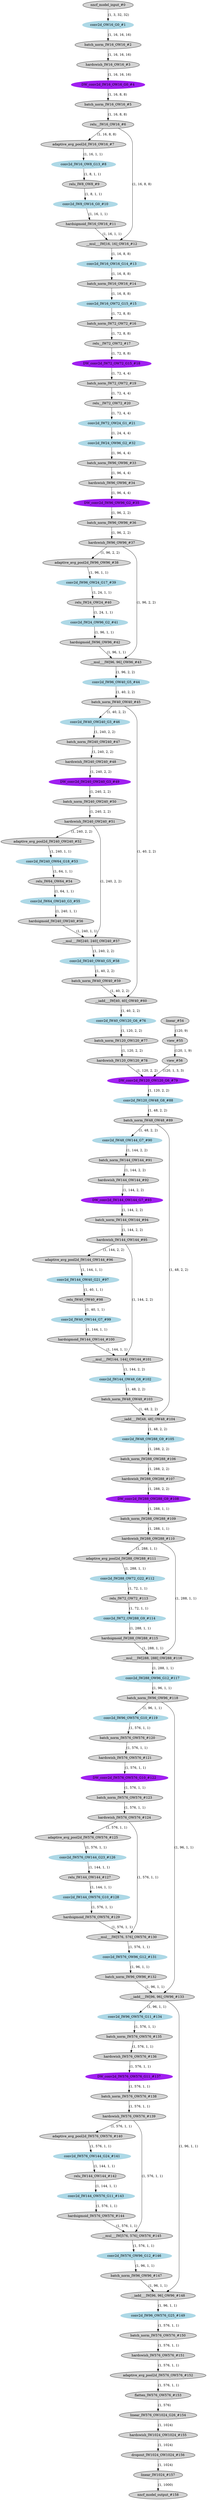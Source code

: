 strict digraph  {
"0 /nncf_model_input_0" [id=0, label="nncf_model_input_#0", style=filled, type=nncf_model_input];
"1 MobileNetV3/Sequential[features]/Conv2dNormActivation[0]/NNCFConv2d[0]/conv2d_0" [color=lightblue, id=1, label="conv2d_OW16_G0_#1", style=filled, type=conv2d];
"2 MobileNetV3/Sequential[features]/Conv2dNormActivation[0]/NNCFBatchNorm2d[1]/batch_norm_0" [id=2, label="batch_norm_IW16_OW16_#2", style=filled, type=batch_norm];
"3 MobileNetV3/Sequential[features]/Conv2dNormActivation[0]/Hardswish[2]/hardswish_0" [id=3, label="hardswish_IW16_OW16_#3", style=filled, type=hardswish];
"4 MobileNetV3/Sequential[features]/InvertedResidual[1]/Sequential[block]/Conv2dNormActivation[0]/NNCFConv2d[0]/conv2d_0" [color=purple, id=4, label="DW_conv2d_IW16_OW16_G0_#4", style=filled, type=conv2d];
"5 MobileNetV3/Sequential[features]/InvertedResidual[1]/Sequential[block]/Conv2dNormActivation[0]/NNCFBatchNorm2d[1]/batch_norm_0" [id=5, label="batch_norm_IW16_OW16_#5", style=filled, type=batch_norm];
"6 MobileNetV3/Sequential[features]/InvertedResidual[1]/Sequential[block]/Conv2dNormActivation[0]/ReLU[2]/relu__0" [id=6, label="relu__IW16_OW16_#6", style=filled, type=relu_];
"7 MobileNetV3/Sequential[features]/InvertedResidual[1]/Sequential[block]/SqueezeExcitation[1]/AdaptiveAvgPool2d[avgpool]/adaptive_avg_pool2d_0" [id=7, label="adaptive_avg_pool2d_IW16_OW16_#7", style=filled, type=adaptive_avg_pool2d];
"8 MobileNetV3/Sequential[features]/InvertedResidual[1]/Sequential[block]/SqueezeExcitation[1]/NNCFConv2d[fc1]/conv2d_0" [color=lightblue, id=8, label="conv2d_IW16_OW8_G13_#8", style=filled, type=conv2d];
"9 MobileNetV3/Sequential[features]/InvertedResidual[1]/Sequential[block]/SqueezeExcitation[1]/ReLU[activation]/relu_0" [id=9, label="relu_IW8_OW8_#9", style=filled, type=relu];
"10 MobileNetV3/Sequential[features]/InvertedResidual[1]/Sequential[block]/SqueezeExcitation[1]/NNCFConv2d[fc2]/conv2d_0" [color=lightblue, id=10, label="conv2d_IW8_OW16_G0_#10", style=filled, type=conv2d];
"11 MobileNetV3/Sequential[features]/InvertedResidual[1]/Sequential[block]/SqueezeExcitation[1]/Hardsigmoid[scale_activation]/hardsigmoid_0" [id=11, label="hardsigmoid_IW16_OW16_#11", style=filled, type=hardsigmoid];
"12 MobileNetV3/Sequential[features]/InvertedResidual[1]/Sequential[block]/SqueezeExcitation[1]/__mul___0" [id=12, label="__mul___IW[16, 16]_OW16_#12", style=filled, type=__mul__];
"13 MobileNetV3/Sequential[features]/InvertedResidual[1]/Sequential[block]/Conv2dNormActivation[2]/NNCFConv2d[0]/conv2d_0" [color=lightblue, id=13, label="conv2d_IW16_OW16_G14_#13", style=filled, type=conv2d];
"14 MobileNetV3/Sequential[features]/InvertedResidual[1]/Sequential[block]/Conv2dNormActivation[2]/NNCFBatchNorm2d[1]/batch_norm_0" [id=14, label="batch_norm_IW16_OW16_#14", style=filled, type=batch_norm];
"15 MobileNetV3/Sequential[features]/InvertedResidual[2]/Sequential[block]/Conv2dNormActivation[0]/NNCFConv2d[0]/conv2d_0" [color=lightblue, id=15, label="conv2d_IW16_OW72_G15_#15", style=filled, type=conv2d];
"16 MobileNetV3/Sequential[features]/InvertedResidual[2]/Sequential[block]/Conv2dNormActivation[0]/NNCFBatchNorm2d[1]/batch_norm_0" [id=16, label="batch_norm_IW72_OW72_#16", style=filled, type=batch_norm];
"17 MobileNetV3/Sequential[features]/InvertedResidual[2]/Sequential[block]/Conv2dNormActivation[0]/ReLU[2]/relu__0" [id=17, label="relu__IW72_OW72_#17", style=filled, type=relu_];
"18 MobileNetV3/Sequential[features]/InvertedResidual[2]/Sequential[block]/Conv2dNormActivation[1]/NNCFConv2d[0]/conv2d_0" [color=purple, id=18, label="DW_conv2d_IW72_OW72_G15_#18", style=filled, type=conv2d];
"19 MobileNetV3/Sequential[features]/InvertedResidual[2]/Sequential[block]/Conv2dNormActivation[1]/NNCFBatchNorm2d[1]/batch_norm_0" [id=19, label="batch_norm_IW72_OW72_#19", style=filled, type=batch_norm];
"20 MobileNetV3/Sequential[features]/InvertedResidual[2]/Sequential[block]/Conv2dNormActivation[1]/ReLU[2]/relu__0" [id=20, label="relu__IW72_OW72_#20", style=filled, type=relu_];
"21 MobileNetV3/Sequential[features]/InvertedResidual[2]/Sequential[block]/Conv2dNormActivation[2]/NNCFConv2d[0]/conv2d_0" [color=lightblue, id=21, label="conv2d_IW72_OW24_G1_#21", style=filled, type=conv2d];
"22 MobileNetV3/Sequential[features]/InvertedResidual[4]/Sequential[block]/Conv2dNormActivation[0]/NNCFConv2d[0]/conv2d_0" [color=lightblue, id=22, label="conv2d_IW24_OW96_G2_#32", style=filled, type=conv2d];
"23 MobileNetV3/Sequential[features]/InvertedResidual[4]/Sequential[block]/Conv2dNormActivation[0]/NNCFBatchNorm2d[1]/batch_norm_0" [id=23, label="batch_norm_IW96_OW96_#33", style=filled, type=batch_norm];
"24 MobileNetV3/Sequential[features]/InvertedResidual[4]/Sequential[block]/Conv2dNormActivation[0]/Hardswish[2]/hardswish_0" [id=24, label="hardswish_IW96_OW96_#34", style=filled, type=hardswish];
"25 MobileNetV3/Sequential[features]/InvertedResidual[4]/Sequential[block]/Conv2dNormActivation[1]/NNCFConv2d[0]/conv2d_0" [color=purple, id=25, label="DW_conv2d_IW96_OW96_G2_#35", style=filled, type=conv2d];
"26 MobileNetV3/Sequential[features]/InvertedResidual[4]/Sequential[block]/Conv2dNormActivation[1]/NNCFBatchNorm2d[1]/batch_norm_0" [id=26, label="batch_norm_IW96_OW96_#36", style=filled, type=batch_norm];
"27 MobileNetV3/Sequential[features]/InvertedResidual[4]/Sequential[block]/Conv2dNormActivation[1]/Hardswish[2]/hardswish_0" [id=27, label="hardswish_IW96_OW96_#37", style=filled, type=hardswish];
"28 MobileNetV3/Sequential[features]/InvertedResidual[4]/Sequential[block]/SqueezeExcitation[2]/AdaptiveAvgPool2d[avgpool]/adaptive_avg_pool2d_0" [id=28, label="adaptive_avg_pool2d_IW96_OW96_#38", style=filled, type=adaptive_avg_pool2d];
"29 MobileNetV3/Sequential[features]/InvertedResidual[4]/Sequential[block]/SqueezeExcitation[2]/NNCFConv2d[fc1]/conv2d_0" [color=lightblue, id=29, label="conv2d_IW96_OW24_G17_#39", style=filled, type=conv2d];
"30 MobileNetV3/Sequential[features]/InvertedResidual[4]/Sequential[block]/SqueezeExcitation[2]/ReLU[activation]/relu_0" [id=30, label="relu_IW24_OW24_#40", style=filled, type=relu];
"31 MobileNetV3/Sequential[features]/InvertedResidual[4]/Sequential[block]/SqueezeExcitation[2]/NNCFConv2d[fc2]/conv2d_0" [color=lightblue, id=31, label="conv2d_IW24_OW96_G2_#41", style=filled, type=conv2d];
"32 MobileNetV3/Sequential[features]/InvertedResidual[4]/Sequential[block]/SqueezeExcitation[2]/Hardsigmoid[scale_activation]/hardsigmoid_0" [id=32, label="hardsigmoid_IW96_OW96_#42", style=filled, type=hardsigmoid];
"33 MobileNetV3/Sequential[features]/InvertedResidual[4]/Sequential[block]/SqueezeExcitation[2]/__mul___0" [id=33, label="__mul___IW[96, 96]_OW96_#43", style=filled, type=__mul__];
"34 MobileNetV3/Sequential[features]/InvertedResidual[4]/Sequential[block]/Conv2dNormActivation[3]/NNCFConv2d[0]/conv2d_0" [color=lightblue, id=34, label="conv2d_IW96_OW40_G5_#44", style=filled, type=conv2d];
"35 MobileNetV3/Sequential[features]/InvertedResidual[4]/Sequential[block]/Conv2dNormActivation[3]/NNCFBatchNorm2d[1]/batch_norm_0" [id=35, label="batch_norm_IW40_OW40_#45", style=filled, type=batch_norm];
"36 MobileNetV3/Sequential[features]/InvertedResidual[5]/Sequential[block]/Conv2dNormActivation[0]/NNCFConv2d[0]/conv2d_0" [color=lightblue, id=36, label="conv2d_IW40_OW240_G3_#46", style=filled, type=conv2d];
"37 MobileNetV3/Sequential[features]/InvertedResidual[5]/Sequential[block]/Conv2dNormActivation[0]/NNCFBatchNorm2d[1]/batch_norm_0" [id=37, label="batch_norm_IW240_OW240_#47", style=filled, type=batch_norm];
"38 MobileNetV3/Sequential[features]/InvertedResidual[5]/Sequential[block]/Conv2dNormActivation[0]/Hardswish[2]/hardswish_0" [id=38, label="hardswish_IW240_OW240_#48", style=filled, type=hardswish];
"39 MobileNetV3/Sequential[features]/InvertedResidual[5]/Sequential[block]/Conv2dNormActivation[1]/NNCFConv2d[0]/conv2d_0" [color=purple, id=39, label="DW_conv2d_IW240_OW240_G3_#49", style=filled, type=conv2d];
"40 MobileNetV3/Sequential[features]/InvertedResidual[5]/Sequential[block]/Conv2dNormActivation[1]/NNCFBatchNorm2d[1]/batch_norm_0" [id=40, label="batch_norm_IW240_OW240_#50", style=filled, type=batch_norm];
"41 MobileNetV3/Sequential[features]/InvertedResidual[5]/Sequential[block]/Conv2dNormActivation[1]/Hardswish[2]/hardswish_0" [id=41, label="hardswish_IW240_OW240_#51", style=filled, type=hardswish];
"42 MobileNetV3/Sequential[features]/InvertedResidual[5]/Sequential[block]/SqueezeExcitation[2]/AdaptiveAvgPool2d[avgpool]/adaptive_avg_pool2d_0" [id=42, label="adaptive_avg_pool2d_IW240_OW240_#52", style=filled, type=adaptive_avg_pool2d];
"43 MobileNetV3/Sequential[features]/InvertedResidual[5]/Sequential[block]/SqueezeExcitation[2]/NNCFConv2d[fc1]/conv2d_0" [color=lightblue, id=43, label="conv2d_IW240_OW64_G18_#53", style=filled, type=conv2d];
"44 MobileNetV3/Sequential[features]/InvertedResidual[5]/Sequential[block]/SqueezeExcitation[2]/ReLU[activation]/relu_0" [id=44, label="relu_IW64_OW64_#54", style=filled, type=relu];
"45 MobileNetV3/Sequential[features]/InvertedResidual[5]/Sequential[block]/SqueezeExcitation[2]/NNCFConv2d[fc2]/conv2d_0" [color=lightblue, id=45, label="conv2d_IW64_OW240_G3_#55", style=filled, type=conv2d];
"46 MobileNetV3/Sequential[features]/InvertedResidual[5]/Sequential[block]/SqueezeExcitation[2]/Hardsigmoid[scale_activation]/hardsigmoid_0" [id=46, label="hardsigmoid_IW240_OW240_#56", style=filled, type=hardsigmoid];
"47 MobileNetV3/Sequential[features]/InvertedResidual[5]/Sequential[block]/SqueezeExcitation[2]/__mul___0" [id=47, label="__mul___IW[240, 240]_OW240_#57", style=filled, type=__mul__];
"48 MobileNetV3/Sequential[features]/InvertedResidual[5]/Sequential[block]/Conv2dNormActivation[3]/NNCFConv2d[0]/conv2d_0" [color=lightblue, id=48, label="conv2d_IW240_OW40_G5_#58", style=filled, type=conv2d];
"49 MobileNetV3/Sequential[features]/InvertedResidual[5]/Sequential[block]/Conv2dNormActivation[3]/NNCFBatchNorm2d[1]/batch_norm_0" [id=49, label="batch_norm_IW40_OW40_#59", style=filled, type=batch_norm];
"50 MobileNetV3/Sequential[features]/InvertedResidual[5]/__iadd___0" [id=50, label="__iadd___IW[40, 40]_OW40_#60", style=filled, type=__iadd__];
"51 MobileNetV3/Sequential[features]/InvertedResidual[7]/Sequential[block]/Conv2dNormActivation[0]/NNCFConv2d[0]/conv2d_0" [color=lightblue, id=51, label="conv2d_IW40_OW120_G6_#76", style=filled, type=conv2d];
"52 MobileNetV3/Sequential[features]/InvertedResidual[7]/Sequential[block]/Conv2dNormActivation[0]/NNCFBatchNorm2d[1]/batch_norm_0" [id=52, label="batch_norm_IW120_OW120_#77", style=filled, type=batch_norm];
"53 MobileNetV3/Sequential[features]/InvertedResidual[7]/Sequential[block]/Conv2dNormActivation[0]/Hardswish[2]/hardswish_0" [id=53, label="hardswish_IW120_OW120_#78", style=filled, type=hardswish];
"54 MobileNetV3/Sequential[features]/InvertedResidual[7]/Sequential[block]/Conv2dNormActivation[1]/NNCFConv2d[0]/ModuleDict[pre_ops]/UpdateWeight[3]/ElasticKernelConv2DOp[op]/linear_0" [id=54, label="linear_#54", style=filled, type=linear];
"55 MobileNetV3/Sequential[features]/InvertedResidual[7]/Sequential[block]/Conv2dNormActivation[1]/NNCFConv2d[0]/ModuleDict[pre_ops]/UpdateWeight[3]/ElasticKernelConv2DOp[op]/view_0" [id=55, label="view_#55", style=filled, type=view];
"56 MobileNetV3/Sequential[features]/InvertedResidual[7]/Sequential[block]/Conv2dNormActivation[1]/NNCFConv2d[0]/ModuleDict[pre_ops]/UpdateWeight[3]/ElasticKernelConv2DOp[op]/view_1" [id=56, label="view_#56", style=filled, type=view];
"57 MobileNetV3/Sequential[features]/InvertedResidual[7]/Sequential[block]/Conv2dNormActivation[1]/NNCFConv2d[0]/conv2d_0" [color=purple, id=57, label="DW_conv2d_IW120_OW120_G6_#79", style=filled, type=conv2d];
"58 MobileNetV3/Sequential[features]/InvertedResidual[7]/Sequential[block]/Conv2dNormActivation[3]/NNCFConv2d[0]/conv2d_0" [color=lightblue, id=58, label="conv2d_IW120_OW48_G8_#88", style=filled, type=conv2d];
"59 MobileNetV3/Sequential[features]/InvertedResidual[7]/Sequential[block]/Conv2dNormActivation[3]/NNCFBatchNorm2d[1]/batch_norm_0" [id=59, label="batch_norm_IW48_OW48_#89", style=filled, type=batch_norm];
"60 MobileNetV3/Sequential[features]/InvertedResidual[8]/Sequential[block]/Conv2dNormActivation[0]/NNCFConv2d[0]/conv2d_0" [color=lightblue, id=60, label="conv2d_IW48_OW144_G7_#90", style=filled, type=conv2d];
"61 MobileNetV3/Sequential[features]/InvertedResidual[8]/Sequential[block]/Conv2dNormActivation[0]/NNCFBatchNorm2d[1]/batch_norm_0" [id=61, label="batch_norm_IW144_OW144_#91", style=filled, type=batch_norm];
"62 MobileNetV3/Sequential[features]/InvertedResidual[8]/Sequential[block]/Conv2dNormActivation[0]/Hardswish[2]/hardswish_0" [id=62, label="hardswish_IW144_OW144_#92", style=filled, type=hardswish];
"63 MobileNetV3/Sequential[features]/InvertedResidual[8]/Sequential[block]/Conv2dNormActivation[1]/NNCFConv2d[0]/conv2d_0" [color=purple, id=63, label="DW_conv2d_IW144_OW144_G7_#93", style=filled, type=conv2d];
"64 MobileNetV3/Sequential[features]/InvertedResidual[8]/Sequential[block]/Conv2dNormActivation[1]/NNCFBatchNorm2d[1]/batch_norm_0" [id=64, label="batch_norm_IW144_OW144_#94", style=filled, type=batch_norm];
"65 MobileNetV3/Sequential[features]/InvertedResidual[8]/Sequential[block]/Conv2dNormActivation[1]/Hardswish[2]/hardswish_0" [id=65, label="hardswish_IW144_OW144_#95", style=filled, type=hardswish];
"66 MobileNetV3/Sequential[features]/InvertedResidual[8]/Sequential[block]/SqueezeExcitation[2]/AdaptiveAvgPool2d[avgpool]/adaptive_avg_pool2d_0" [id=66, label="adaptive_avg_pool2d_IW144_OW144_#96", style=filled, type=adaptive_avg_pool2d];
"67 MobileNetV3/Sequential[features]/InvertedResidual[8]/Sequential[block]/SqueezeExcitation[2]/NNCFConv2d[fc1]/conv2d_0" [color=lightblue, id=67, label="conv2d_IW144_OW40_G21_#97", style=filled, type=conv2d];
"68 MobileNetV3/Sequential[features]/InvertedResidual[8]/Sequential[block]/SqueezeExcitation[2]/ReLU[activation]/relu_0" [id=68, label="relu_IW40_OW40_#98", style=filled, type=relu];
"69 MobileNetV3/Sequential[features]/InvertedResidual[8]/Sequential[block]/SqueezeExcitation[2]/NNCFConv2d[fc2]/conv2d_0" [color=lightblue, id=69, label="conv2d_IW40_OW144_G7_#99", style=filled, type=conv2d];
"70 MobileNetV3/Sequential[features]/InvertedResidual[8]/Sequential[block]/SqueezeExcitation[2]/Hardsigmoid[scale_activation]/hardsigmoid_0" [id=70, label="hardsigmoid_IW144_OW144_#100", style=filled, type=hardsigmoid];
"71 MobileNetV3/Sequential[features]/InvertedResidual[8]/Sequential[block]/SqueezeExcitation[2]/__mul___0" [id=71, label="__mul___IW[144, 144]_OW144_#101", style=filled, type=__mul__];
"72 MobileNetV3/Sequential[features]/InvertedResidual[8]/Sequential[block]/Conv2dNormActivation[3]/NNCFConv2d[0]/conv2d_0" [color=lightblue, id=72, label="conv2d_IW144_OW48_G8_#102", style=filled, type=conv2d];
"73 MobileNetV3/Sequential[features]/InvertedResidual[8]/Sequential[block]/Conv2dNormActivation[3]/NNCFBatchNorm2d[1]/batch_norm_0" [id=73, label="batch_norm_IW48_OW48_#103", style=filled, type=batch_norm];
"74 MobileNetV3/Sequential[features]/InvertedResidual[8]/__iadd___0" [id=74, label="__iadd___IW[48, 48]_OW48_#104", style=filled, type=__iadd__];
"75 MobileNetV3/Sequential[features]/InvertedResidual[9]/Sequential[block]/Conv2dNormActivation[0]/NNCFConv2d[0]/conv2d_0" [color=lightblue, id=75, label="conv2d_IW48_OW288_G9_#105", style=filled, type=conv2d];
"76 MobileNetV3/Sequential[features]/InvertedResidual[9]/Sequential[block]/Conv2dNormActivation[0]/NNCFBatchNorm2d[1]/batch_norm_0" [id=76, label="batch_norm_IW288_OW288_#106", style=filled, type=batch_norm];
"77 MobileNetV3/Sequential[features]/InvertedResidual[9]/Sequential[block]/Conv2dNormActivation[0]/Hardswish[2]/hardswish_0" [id=77, label="hardswish_IW288_OW288_#107", style=filled, type=hardswish];
"78 MobileNetV3/Sequential[features]/InvertedResidual[9]/Sequential[block]/Conv2dNormActivation[1]/NNCFConv2d[0]/conv2d_0" [color=purple, id=78, label="DW_conv2d_IW288_OW288_G9_#108", style=filled, type=conv2d];
"79 MobileNetV3/Sequential[features]/InvertedResidual[9]/Sequential[block]/Conv2dNormActivation[1]/NNCFBatchNorm2d[1]/batch_norm_0" [id=79, label="batch_norm_IW288_OW288_#109", style=filled, type=batch_norm];
"80 MobileNetV3/Sequential[features]/InvertedResidual[9]/Sequential[block]/Conv2dNormActivation[1]/Hardswish[2]/hardswish_0" [id=80, label="hardswish_IW288_OW288_#110", style=filled, type=hardswish];
"81 MobileNetV3/Sequential[features]/InvertedResidual[9]/Sequential[block]/SqueezeExcitation[2]/AdaptiveAvgPool2d[avgpool]/adaptive_avg_pool2d_0" [id=81, label="adaptive_avg_pool2d_IW288_OW288_#111", style=filled, type=adaptive_avg_pool2d];
"82 MobileNetV3/Sequential[features]/InvertedResidual[9]/Sequential[block]/SqueezeExcitation[2]/NNCFConv2d[fc1]/conv2d_0" [color=lightblue, id=82, label="conv2d_IW288_OW72_G22_#112", style=filled, type=conv2d];
"83 MobileNetV3/Sequential[features]/InvertedResidual[9]/Sequential[block]/SqueezeExcitation[2]/ReLU[activation]/relu_0" [id=83, label="relu_IW72_OW72_#113", style=filled, type=relu];
"84 MobileNetV3/Sequential[features]/InvertedResidual[9]/Sequential[block]/SqueezeExcitation[2]/NNCFConv2d[fc2]/conv2d_0" [color=lightblue, id=84, label="conv2d_IW72_OW288_G9_#114", style=filled, type=conv2d];
"85 MobileNetV3/Sequential[features]/InvertedResidual[9]/Sequential[block]/SqueezeExcitation[2]/Hardsigmoid[scale_activation]/hardsigmoid_0" [id=85, label="hardsigmoid_IW288_OW288_#115", style=filled, type=hardsigmoid];
"86 MobileNetV3/Sequential[features]/InvertedResidual[9]/Sequential[block]/SqueezeExcitation[2]/__mul___0" [id=86, label="__mul___IW[288, 288]_OW288_#116", style=filled, type=__mul__];
"87 MobileNetV3/Sequential[features]/InvertedResidual[9]/Sequential[block]/Conv2dNormActivation[3]/NNCFConv2d[0]/conv2d_0" [color=lightblue, id=87, label="conv2d_IW288_OW96_G12_#117", style=filled, type=conv2d];
"88 MobileNetV3/Sequential[features]/InvertedResidual[9]/Sequential[block]/Conv2dNormActivation[3]/NNCFBatchNorm2d[1]/batch_norm_0" [id=88, label="batch_norm_IW96_OW96_#118", style=filled, type=batch_norm];
"89 MobileNetV3/Sequential[features]/InvertedResidual[10]/Sequential[block]/Conv2dNormActivation[0]/NNCFConv2d[0]/conv2d_0" [color=lightblue, id=89, label="conv2d_IW96_OW576_G10_#119", style=filled, type=conv2d];
"90 MobileNetV3/Sequential[features]/InvertedResidual[10]/Sequential[block]/Conv2dNormActivation[0]/NNCFBatchNorm2d[1]/batch_norm_0" [id=90, label="batch_norm_IW576_OW576_#120", style=filled, type=batch_norm];
"91 MobileNetV3/Sequential[features]/InvertedResidual[10]/Sequential[block]/Conv2dNormActivation[0]/Hardswish[2]/hardswish_0" [id=91, label="hardswish_IW576_OW576_#121", style=filled, type=hardswish];
"92 MobileNetV3/Sequential[features]/InvertedResidual[10]/Sequential[block]/Conv2dNormActivation[1]/NNCFConv2d[0]/conv2d_0" [color=purple, id=92, label="DW_conv2d_IW576_OW576_G10_#122", style=filled, type=conv2d];
"93 MobileNetV3/Sequential[features]/InvertedResidual[10]/Sequential[block]/Conv2dNormActivation[1]/NNCFBatchNorm2d[1]/batch_norm_0" [id=93, label="batch_norm_IW576_OW576_#123", style=filled, type=batch_norm];
"94 MobileNetV3/Sequential[features]/InvertedResidual[10]/Sequential[block]/Conv2dNormActivation[1]/Hardswish[2]/hardswish_0" [id=94, label="hardswish_IW576_OW576_#124", style=filled, type=hardswish];
"95 MobileNetV3/Sequential[features]/InvertedResidual[10]/Sequential[block]/SqueezeExcitation[2]/AdaptiveAvgPool2d[avgpool]/adaptive_avg_pool2d_0" [id=95, label="adaptive_avg_pool2d_IW576_OW576_#125", style=filled, type=adaptive_avg_pool2d];
"96 MobileNetV3/Sequential[features]/InvertedResidual[10]/Sequential[block]/SqueezeExcitation[2]/NNCFConv2d[fc1]/conv2d_0" [color=lightblue, id=96, label="conv2d_IW576_OW144_G23_#126", style=filled, type=conv2d];
"97 MobileNetV3/Sequential[features]/InvertedResidual[10]/Sequential[block]/SqueezeExcitation[2]/ReLU[activation]/relu_0" [id=97, label="relu_IW144_OW144_#127", style=filled, type=relu];
"98 MobileNetV3/Sequential[features]/InvertedResidual[10]/Sequential[block]/SqueezeExcitation[2]/NNCFConv2d[fc2]/conv2d_0" [color=lightblue, id=98, label="conv2d_IW144_OW576_G10_#128", style=filled, type=conv2d];
"99 MobileNetV3/Sequential[features]/InvertedResidual[10]/Sequential[block]/SqueezeExcitation[2]/Hardsigmoid[scale_activation]/hardsigmoid_0" [id=99, label="hardsigmoid_IW576_OW576_#129", style=filled, type=hardsigmoid];
"100 MobileNetV3/Sequential[features]/InvertedResidual[10]/Sequential[block]/SqueezeExcitation[2]/__mul___0" [id=100, label="__mul___IW[576, 576]_OW576_#130", style=filled, type=__mul__];
"101 MobileNetV3/Sequential[features]/InvertedResidual[10]/Sequential[block]/Conv2dNormActivation[3]/NNCFConv2d[0]/conv2d_0" [color=lightblue, id=101, label="conv2d_IW576_OW96_G12_#131", style=filled, type=conv2d];
"102 MobileNetV3/Sequential[features]/InvertedResidual[10]/Sequential[block]/Conv2dNormActivation[3]/NNCFBatchNorm2d[1]/batch_norm_0" [id=102, label="batch_norm_IW96_OW96_#132", style=filled, type=batch_norm];
"103 MobileNetV3/Sequential[features]/InvertedResidual[10]/__iadd___0" [id=103, label="__iadd___IW[96, 96]_OW96_#133", style=filled, type=__iadd__];
"104 MobileNetV3/Sequential[features]/InvertedResidual[11]/Sequential[block]/Conv2dNormActivation[0]/NNCFConv2d[0]/conv2d_0" [color=lightblue, id=104, label="conv2d_IW96_OW576_G11_#134", style=filled, type=conv2d];
"105 MobileNetV3/Sequential[features]/InvertedResidual[11]/Sequential[block]/Conv2dNormActivation[0]/NNCFBatchNorm2d[1]/batch_norm_0" [id=105, label="batch_norm_IW576_OW576_#135", style=filled, type=batch_norm];
"106 MobileNetV3/Sequential[features]/InvertedResidual[11]/Sequential[block]/Conv2dNormActivation[0]/Hardswish[2]/hardswish_0" [id=106, label="hardswish_IW576_OW576_#136", style=filled, type=hardswish];
"107 MobileNetV3/Sequential[features]/InvertedResidual[11]/Sequential[block]/Conv2dNormActivation[1]/NNCFConv2d[0]/conv2d_0" [color=purple, id=107, label="DW_conv2d_IW576_OW576_G11_#137", style=filled, type=conv2d];
"108 MobileNetV3/Sequential[features]/InvertedResidual[11]/Sequential[block]/Conv2dNormActivation[1]/NNCFBatchNorm2d[1]/batch_norm_0" [id=108, label="batch_norm_IW576_OW576_#138", style=filled, type=batch_norm];
"109 MobileNetV3/Sequential[features]/InvertedResidual[11]/Sequential[block]/Conv2dNormActivation[1]/Hardswish[2]/hardswish_0" [id=109, label="hardswish_IW576_OW576_#139", style=filled, type=hardswish];
"110 MobileNetV3/Sequential[features]/InvertedResidual[11]/Sequential[block]/SqueezeExcitation[2]/AdaptiveAvgPool2d[avgpool]/adaptive_avg_pool2d_0" [id=110, label="adaptive_avg_pool2d_IW576_OW576_#140", style=filled, type=adaptive_avg_pool2d];
"111 MobileNetV3/Sequential[features]/InvertedResidual[11]/Sequential[block]/SqueezeExcitation[2]/NNCFConv2d[fc1]/conv2d_0" [color=lightblue, id=111, label="conv2d_IW576_OW144_G24_#141", style=filled, type=conv2d];
"112 MobileNetV3/Sequential[features]/InvertedResidual[11]/Sequential[block]/SqueezeExcitation[2]/ReLU[activation]/relu_0" [id=112, label="relu_IW144_OW144_#142", style=filled, type=relu];
"113 MobileNetV3/Sequential[features]/InvertedResidual[11]/Sequential[block]/SqueezeExcitation[2]/NNCFConv2d[fc2]/conv2d_0" [color=lightblue, id=113, label="conv2d_IW144_OW576_G11_#143", style=filled, type=conv2d];
"114 MobileNetV3/Sequential[features]/InvertedResidual[11]/Sequential[block]/SqueezeExcitation[2]/Hardsigmoid[scale_activation]/hardsigmoid_0" [id=114, label="hardsigmoid_IW576_OW576_#144", style=filled, type=hardsigmoid];
"115 MobileNetV3/Sequential[features]/InvertedResidual[11]/Sequential[block]/SqueezeExcitation[2]/__mul___0" [id=115, label="__mul___IW[576, 576]_OW576_#145", style=filled, type=__mul__];
"116 MobileNetV3/Sequential[features]/InvertedResidual[11]/Sequential[block]/Conv2dNormActivation[3]/NNCFConv2d[0]/conv2d_0" [color=lightblue, id=116, label="conv2d_IW576_OW96_G12_#146", style=filled, type=conv2d];
"117 MobileNetV3/Sequential[features]/InvertedResidual[11]/Sequential[block]/Conv2dNormActivation[3]/NNCFBatchNorm2d[1]/batch_norm_0" [id=117, label="batch_norm_IW96_OW96_#147", style=filled, type=batch_norm];
"118 MobileNetV3/Sequential[features]/InvertedResidual[11]/__iadd___0" [id=118, label="__iadd___IW[96, 96]_OW96_#148", style=filled, type=__iadd__];
"119 MobileNetV3/Sequential[features]/Conv2dNormActivation[12]/NNCFConv2d[0]/conv2d_0" [color=lightblue, id=119, label="conv2d_IW96_OW576_G25_#149", style=filled, type=conv2d];
"120 MobileNetV3/Sequential[features]/Conv2dNormActivation[12]/NNCFBatchNorm2d[1]/batch_norm_0" [id=120, label="batch_norm_IW576_OW576_#150", style=filled, type=batch_norm];
"121 MobileNetV3/Sequential[features]/Conv2dNormActivation[12]/Hardswish[2]/hardswish_0" [id=121, label="hardswish_IW576_OW576_#151", style=filled, type=hardswish];
"122 MobileNetV3/AdaptiveAvgPool2d[avgpool]/adaptive_avg_pool2d_0" [id=122, label="adaptive_avg_pool2d_IW576_OW576_#152", style=filled, type=adaptive_avg_pool2d];
"123 MobileNetV3/flatten_0" [id=123, label="flatten_IW576_OW576_#153", style=filled, type=flatten];
"124 MobileNetV3/Sequential[classifier]/NNCFLinear[0]/linear_0" [id=124, label="linear_IW576_OW1024_G26_#154", style=filled, type=linear];
"125 MobileNetV3/Sequential[classifier]/Hardswish[1]/hardswish_0" [id=125, label="hardswish_IW1024_OW1024_#155", style=filled, type=hardswish];
"126 MobileNetV3/Sequential[classifier]/Dropout[2]/dropout_0" [id=126, label="dropout_IW1024_OW1024_#156", style=filled, type=dropout];
"127 MobileNetV3/Sequential[classifier]/NNCFLinear[3]/linear_0" [id=127, label="linear_IW1024_#157", style=filled, type=linear];
"128 /nncf_model_output_0" [id=128, label="nncf_model_output_#158", style=filled, type=nncf_model_output];
"0 /nncf_model_input_0" -> "1 MobileNetV3/Sequential[features]/Conv2dNormActivation[0]/NNCFConv2d[0]/conv2d_0"  [label="(1, 3, 32, 32)", style=solid];
"1 MobileNetV3/Sequential[features]/Conv2dNormActivation[0]/NNCFConv2d[0]/conv2d_0" -> "2 MobileNetV3/Sequential[features]/Conv2dNormActivation[0]/NNCFBatchNorm2d[1]/batch_norm_0"  [label="(1, 16, 16, 16)", style=solid];
"2 MobileNetV3/Sequential[features]/Conv2dNormActivation[0]/NNCFBatchNorm2d[1]/batch_norm_0" -> "3 MobileNetV3/Sequential[features]/Conv2dNormActivation[0]/Hardswish[2]/hardswish_0"  [label="(1, 16, 16, 16)", style=solid];
"3 MobileNetV3/Sequential[features]/Conv2dNormActivation[0]/Hardswish[2]/hardswish_0" -> "4 MobileNetV3/Sequential[features]/InvertedResidual[1]/Sequential[block]/Conv2dNormActivation[0]/NNCFConv2d[0]/conv2d_0"  [label="(1, 16, 16, 16)", style=solid];
"4 MobileNetV3/Sequential[features]/InvertedResidual[1]/Sequential[block]/Conv2dNormActivation[0]/NNCFConv2d[0]/conv2d_0" -> "5 MobileNetV3/Sequential[features]/InvertedResidual[1]/Sequential[block]/Conv2dNormActivation[0]/NNCFBatchNorm2d[1]/batch_norm_0"  [label="(1, 16, 8, 8)", style=solid];
"5 MobileNetV3/Sequential[features]/InvertedResidual[1]/Sequential[block]/Conv2dNormActivation[0]/NNCFBatchNorm2d[1]/batch_norm_0" -> "6 MobileNetV3/Sequential[features]/InvertedResidual[1]/Sequential[block]/Conv2dNormActivation[0]/ReLU[2]/relu__0"  [label="(1, 16, 8, 8)", style=solid];
"6 MobileNetV3/Sequential[features]/InvertedResidual[1]/Sequential[block]/Conv2dNormActivation[0]/ReLU[2]/relu__0" -> "7 MobileNetV3/Sequential[features]/InvertedResidual[1]/Sequential[block]/SqueezeExcitation[1]/AdaptiveAvgPool2d[avgpool]/adaptive_avg_pool2d_0"  [label="(1, 16, 8, 8)", style=solid];
"6 MobileNetV3/Sequential[features]/InvertedResidual[1]/Sequential[block]/Conv2dNormActivation[0]/ReLU[2]/relu__0" -> "12 MobileNetV3/Sequential[features]/InvertedResidual[1]/Sequential[block]/SqueezeExcitation[1]/__mul___0"  [label="(1, 16, 8, 8)", style=solid];
"7 MobileNetV3/Sequential[features]/InvertedResidual[1]/Sequential[block]/SqueezeExcitation[1]/AdaptiveAvgPool2d[avgpool]/adaptive_avg_pool2d_0" -> "8 MobileNetV3/Sequential[features]/InvertedResidual[1]/Sequential[block]/SqueezeExcitation[1]/NNCFConv2d[fc1]/conv2d_0"  [label="(1, 16, 1, 1)", style=solid];
"8 MobileNetV3/Sequential[features]/InvertedResidual[1]/Sequential[block]/SqueezeExcitation[1]/NNCFConv2d[fc1]/conv2d_0" -> "9 MobileNetV3/Sequential[features]/InvertedResidual[1]/Sequential[block]/SqueezeExcitation[1]/ReLU[activation]/relu_0"  [label="(1, 8, 1, 1)", style=solid];
"9 MobileNetV3/Sequential[features]/InvertedResidual[1]/Sequential[block]/SqueezeExcitation[1]/ReLU[activation]/relu_0" -> "10 MobileNetV3/Sequential[features]/InvertedResidual[1]/Sequential[block]/SqueezeExcitation[1]/NNCFConv2d[fc2]/conv2d_0"  [label="(1, 8, 1, 1)", style=solid];
"10 MobileNetV3/Sequential[features]/InvertedResidual[1]/Sequential[block]/SqueezeExcitation[1]/NNCFConv2d[fc2]/conv2d_0" -> "11 MobileNetV3/Sequential[features]/InvertedResidual[1]/Sequential[block]/SqueezeExcitation[1]/Hardsigmoid[scale_activation]/hardsigmoid_0"  [label="(1, 16, 1, 1)", style=solid];
"11 MobileNetV3/Sequential[features]/InvertedResidual[1]/Sequential[block]/SqueezeExcitation[1]/Hardsigmoid[scale_activation]/hardsigmoid_0" -> "12 MobileNetV3/Sequential[features]/InvertedResidual[1]/Sequential[block]/SqueezeExcitation[1]/__mul___0"  [label="(1, 16, 1, 1)", style=solid];
"12 MobileNetV3/Sequential[features]/InvertedResidual[1]/Sequential[block]/SqueezeExcitation[1]/__mul___0" -> "13 MobileNetV3/Sequential[features]/InvertedResidual[1]/Sequential[block]/Conv2dNormActivation[2]/NNCFConv2d[0]/conv2d_0"  [label="(1, 16, 8, 8)", style=solid];
"13 MobileNetV3/Sequential[features]/InvertedResidual[1]/Sequential[block]/Conv2dNormActivation[2]/NNCFConv2d[0]/conv2d_0" -> "14 MobileNetV3/Sequential[features]/InvertedResidual[1]/Sequential[block]/Conv2dNormActivation[2]/NNCFBatchNorm2d[1]/batch_norm_0"  [label="(1, 16, 8, 8)", style=solid];
"14 MobileNetV3/Sequential[features]/InvertedResidual[1]/Sequential[block]/Conv2dNormActivation[2]/NNCFBatchNorm2d[1]/batch_norm_0" -> "15 MobileNetV3/Sequential[features]/InvertedResidual[2]/Sequential[block]/Conv2dNormActivation[0]/NNCFConv2d[0]/conv2d_0"  [label="(1, 16, 8, 8)", style=solid];
"15 MobileNetV3/Sequential[features]/InvertedResidual[2]/Sequential[block]/Conv2dNormActivation[0]/NNCFConv2d[0]/conv2d_0" -> "16 MobileNetV3/Sequential[features]/InvertedResidual[2]/Sequential[block]/Conv2dNormActivation[0]/NNCFBatchNorm2d[1]/batch_norm_0"  [label="(1, 72, 8, 8)", style=solid];
"16 MobileNetV3/Sequential[features]/InvertedResidual[2]/Sequential[block]/Conv2dNormActivation[0]/NNCFBatchNorm2d[1]/batch_norm_0" -> "17 MobileNetV3/Sequential[features]/InvertedResidual[2]/Sequential[block]/Conv2dNormActivation[0]/ReLU[2]/relu__0"  [label="(1, 72, 8, 8)", style=solid];
"17 MobileNetV3/Sequential[features]/InvertedResidual[2]/Sequential[block]/Conv2dNormActivation[0]/ReLU[2]/relu__0" -> "18 MobileNetV3/Sequential[features]/InvertedResidual[2]/Sequential[block]/Conv2dNormActivation[1]/NNCFConv2d[0]/conv2d_0"  [label="(1, 72, 8, 8)", style=solid];
"18 MobileNetV3/Sequential[features]/InvertedResidual[2]/Sequential[block]/Conv2dNormActivation[1]/NNCFConv2d[0]/conv2d_0" -> "19 MobileNetV3/Sequential[features]/InvertedResidual[2]/Sequential[block]/Conv2dNormActivation[1]/NNCFBatchNorm2d[1]/batch_norm_0"  [label="(1, 72, 4, 4)", style=solid];
"19 MobileNetV3/Sequential[features]/InvertedResidual[2]/Sequential[block]/Conv2dNormActivation[1]/NNCFBatchNorm2d[1]/batch_norm_0" -> "20 MobileNetV3/Sequential[features]/InvertedResidual[2]/Sequential[block]/Conv2dNormActivation[1]/ReLU[2]/relu__0"  [label="(1, 72, 4, 4)", style=solid];
"20 MobileNetV3/Sequential[features]/InvertedResidual[2]/Sequential[block]/Conv2dNormActivation[1]/ReLU[2]/relu__0" -> "21 MobileNetV3/Sequential[features]/InvertedResidual[2]/Sequential[block]/Conv2dNormActivation[2]/NNCFConv2d[0]/conv2d_0"  [label="(1, 72, 4, 4)", style=solid];
"21 MobileNetV3/Sequential[features]/InvertedResidual[2]/Sequential[block]/Conv2dNormActivation[2]/NNCFConv2d[0]/conv2d_0" -> "22 MobileNetV3/Sequential[features]/InvertedResidual[4]/Sequential[block]/Conv2dNormActivation[0]/NNCFConv2d[0]/conv2d_0"  [label="(1, 24, 4, 4)", style=solid];
"22 MobileNetV3/Sequential[features]/InvertedResidual[4]/Sequential[block]/Conv2dNormActivation[0]/NNCFConv2d[0]/conv2d_0" -> "23 MobileNetV3/Sequential[features]/InvertedResidual[4]/Sequential[block]/Conv2dNormActivation[0]/NNCFBatchNorm2d[1]/batch_norm_0"  [label="(1, 96, 4, 4)", style=solid];
"23 MobileNetV3/Sequential[features]/InvertedResidual[4]/Sequential[block]/Conv2dNormActivation[0]/NNCFBatchNorm2d[1]/batch_norm_0" -> "24 MobileNetV3/Sequential[features]/InvertedResidual[4]/Sequential[block]/Conv2dNormActivation[0]/Hardswish[2]/hardswish_0"  [label="(1, 96, 4, 4)", style=solid];
"24 MobileNetV3/Sequential[features]/InvertedResidual[4]/Sequential[block]/Conv2dNormActivation[0]/Hardswish[2]/hardswish_0" -> "25 MobileNetV3/Sequential[features]/InvertedResidual[4]/Sequential[block]/Conv2dNormActivation[1]/NNCFConv2d[0]/conv2d_0"  [label="(1, 96, 4, 4)", style=solid];
"25 MobileNetV3/Sequential[features]/InvertedResidual[4]/Sequential[block]/Conv2dNormActivation[1]/NNCFConv2d[0]/conv2d_0" -> "26 MobileNetV3/Sequential[features]/InvertedResidual[4]/Sequential[block]/Conv2dNormActivation[1]/NNCFBatchNorm2d[1]/batch_norm_0"  [label="(1, 96, 2, 2)", style=solid];
"26 MobileNetV3/Sequential[features]/InvertedResidual[4]/Sequential[block]/Conv2dNormActivation[1]/NNCFBatchNorm2d[1]/batch_norm_0" -> "27 MobileNetV3/Sequential[features]/InvertedResidual[4]/Sequential[block]/Conv2dNormActivation[1]/Hardswish[2]/hardswish_0"  [label="(1, 96, 2, 2)", style=solid];
"27 MobileNetV3/Sequential[features]/InvertedResidual[4]/Sequential[block]/Conv2dNormActivation[1]/Hardswish[2]/hardswish_0" -> "28 MobileNetV3/Sequential[features]/InvertedResidual[4]/Sequential[block]/SqueezeExcitation[2]/AdaptiveAvgPool2d[avgpool]/adaptive_avg_pool2d_0"  [label="(1, 96, 2, 2)", style=solid];
"27 MobileNetV3/Sequential[features]/InvertedResidual[4]/Sequential[block]/Conv2dNormActivation[1]/Hardswish[2]/hardswish_0" -> "33 MobileNetV3/Sequential[features]/InvertedResidual[4]/Sequential[block]/SqueezeExcitation[2]/__mul___0"  [label="(1, 96, 2, 2)", style=solid];
"28 MobileNetV3/Sequential[features]/InvertedResidual[4]/Sequential[block]/SqueezeExcitation[2]/AdaptiveAvgPool2d[avgpool]/adaptive_avg_pool2d_0" -> "29 MobileNetV3/Sequential[features]/InvertedResidual[4]/Sequential[block]/SqueezeExcitation[2]/NNCFConv2d[fc1]/conv2d_0"  [label="(1, 96, 1, 1)", style=solid];
"29 MobileNetV3/Sequential[features]/InvertedResidual[4]/Sequential[block]/SqueezeExcitation[2]/NNCFConv2d[fc1]/conv2d_0" -> "30 MobileNetV3/Sequential[features]/InvertedResidual[4]/Sequential[block]/SqueezeExcitation[2]/ReLU[activation]/relu_0"  [label="(1, 24, 1, 1)", style=solid];
"30 MobileNetV3/Sequential[features]/InvertedResidual[4]/Sequential[block]/SqueezeExcitation[2]/ReLU[activation]/relu_0" -> "31 MobileNetV3/Sequential[features]/InvertedResidual[4]/Sequential[block]/SqueezeExcitation[2]/NNCFConv2d[fc2]/conv2d_0"  [label="(1, 24, 1, 1)", style=solid];
"31 MobileNetV3/Sequential[features]/InvertedResidual[4]/Sequential[block]/SqueezeExcitation[2]/NNCFConv2d[fc2]/conv2d_0" -> "32 MobileNetV3/Sequential[features]/InvertedResidual[4]/Sequential[block]/SqueezeExcitation[2]/Hardsigmoid[scale_activation]/hardsigmoid_0"  [label="(1, 96, 1, 1)", style=solid];
"32 MobileNetV3/Sequential[features]/InvertedResidual[4]/Sequential[block]/SqueezeExcitation[2]/Hardsigmoid[scale_activation]/hardsigmoid_0" -> "33 MobileNetV3/Sequential[features]/InvertedResidual[4]/Sequential[block]/SqueezeExcitation[2]/__mul___0"  [label="(1, 96, 1, 1)", style=solid];
"33 MobileNetV3/Sequential[features]/InvertedResidual[4]/Sequential[block]/SqueezeExcitation[2]/__mul___0" -> "34 MobileNetV3/Sequential[features]/InvertedResidual[4]/Sequential[block]/Conv2dNormActivation[3]/NNCFConv2d[0]/conv2d_0"  [label="(1, 96, 2, 2)", style=solid];
"34 MobileNetV3/Sequential[features]/InvertedResidual[4]/Sequential[block]/Conv2dNormActivation[3]/NNCFConv2d[0]/conv2d_0" -> "35 MobileNetV3/Sequential[features]/InvertedResidual[4]/Sequential[block]/Conv2dNormActivation[3]/NNCFBatchNorm2d[1]/batch_norm_0"  [label="(1, 40, 2, 2)", style=solid];
"35 MobileNetV3/Sequential[features]/InvertedResidual[4]/Sequential[block]/Conv2dNormActivation[3]/NNCFBatchNorm2d[1]/batch_norm_0" -> "36 MobileNetV3/Sequential[features]/InvertedResidual[5]/Sequential[block]/Conv2dNormActivation[0]/NNCFConv2d[0]/conv2d_0"  [label="(1, 40, 2, 2)", style=solid];
"35 MobileNetV3/Sequential[features]/InvertedResidual[4]/Sequential[block]/Conv2dNormActivation[3]/NNCFBatchNorm2d[1]/batch_norm_0" -> "50 MobileNetV3/Sequential[features]/InvertedResidual[5]/__iadd___0"  [label="(1, 40, 2, 2)", style=solid];
"36 MobileNetV3/Sequential[features]/InvertedResidual[5]/Sequential[block]/Conv2dNormActivation[0]/NNCFConv2d[0]/conv2d_0" -> "37 MobileNetV3/Sequential[features]/InvertedResidual[5]/Sequential[block]/Conv2dNormActivation[0]/NNCFBatchNorm2d[1]/batch_norm_0"  [label="(1, 240, 2, 2)", style=solid];
"37 MobileNetV3/Sequential[features]/InvertedResidual[5]/Sequential[block]/Conv2dNormActivation[0]/NNCFBatchNorm2d[1]/batch_norm_0" -> "38 MobileNetV3/Sequential[features]/InvertedResidual[5]/Sequential[block]/Conv2dNormActivation[0]/Hardswish[2]/hardswish_0"  [label="(1, 240, 2, 2)", style=solid];
"38 MobileNetV3/Sequential[features]/InvertedResidual[5]/Sequential[block]/Conv2dNormActivation[0]/Hardswish[2]/hardswish_0" -> "39 MobileNetV3/Sequential[features]/InvertedResidual[5]/Sequential[block]/Conv2dNormActivation[1]/NNCFConv2d[0]/conv2d_0"  [label="(1, 240, 2, 2)", style=solid];
"39 MobileNetV3/Sequential[features]/InvertedResidual[5]/Sequential[block]/Conv2dNormActivation[1]/NNCFConv2d[0]/conv2d_0" -> "40 MobileNetV3/Sequential[features]/InvertedResidual[5]/Sequential[block]/Conv2dNormActivation[1]/NNCFBatchNorm2d[1]/batch_norm_0"  [label="(1, 240, 2, 2)", style=solid];
"40 MobileNetV3/Sequential[features]/InvertedResidual[5]/Sequential[block]/Conv2dNormActivation[1]/NNCFBatchNorm2d[1]/batch_norm_0" -> "41 MobileNetV3/Sequential[features]/InvertedResidual[5]/Sequential[block]/Conv2dNormActivation[1]/Hardswish[2]/hardswish_0"  [label="(1, 240, 2, 2)", style=solid];
"41 MobileNetV3/Sequential[features]/InvertedResidual[5]/Sequential[block]/Conv2dNormActivation[1]/Hardswish[2]/hardswish_0" -> "42 MobileNetV3/Sequential[features]/InvertedResidual[5]/Sequential[block]/SqueezeExcitation[2]/AdaptiveAvgPool2d[avgpool]/adaptive_avg_pool2d_0"  [label="(1, 240, 2, 2)", style=solid];
"41 MobileNetV3/Sequential[features]/InvertedResidual[5]/Sequential[block]/Conv2dNormActivation[1]/Hardswish[2]/hardswish_0" -> "47 MobileNetV3/Sequential[features]/InvertedResidual[5]/Sequential[block]/SqueezeExcitation[2]/__mul___0"  [label="(1, 240, 2, 2)", style=solid];
"42 MobileNetV3/Sequential[features]/InvertedResidual[5]/Sequential[block]/SqueezeExcitation[2]/AdaptiveAvgPool2d[avgpool]/adaptive_avg_pool2d_0" -> "43 MobileNetV3/Sequential[features]/InvertedResidual[5]/Sequential[block]/SqueezeExcitation[2]/NNCFConv2d[fc1]/conv2d_0"  [label="(1, 240, 1, 1)", style=solid];
"43 MobileNetV3/Sequential[features]/InvertedResidual[5]/Sequential[block]/SqueezeExcitation[2]/NNCFConv2d[fc1]/conv2d_0" -> "44 MobileNetV3/Sequential[features]/InvertedResidual[5]/Sequential[block]/SqueezeExcitation[2]/ReLU[activation]/relu_0"  [label="(1, 64, 1, 1)", style=solid];
"44 MobileNetV3/Sequential[features]/InvertedResidual[5]/Sequential[block]/SqueezeExcitation[2]/ReLU[activation]/relu_0" -> "45 MobileNetV3/Sequential[features]/InvertedResidual[5]/Sequential[block]/SqueezeExcitation[2]/NNCFConv2d[fc2]/conv2d_0"  [label="(1, 64, 1, 1)", style=solid];
"45 MobileNetV3/Sequential[features]/InvertedResidual[5]/Sequential[block]/SqueezeExcitation[2]/NNCFConv2d[fc2]/conv2d_0" -> "46 MobileNetV3/Sequential[features]/InvertedResidual[5]/Sequential[block]/SqueezeExcitation[2]/Hardsigmoid[scale_activation]/hardsigmoid_0"  [label="(1, 240, 1, 1)", style=solid];
"46 MobileNetV3/Sequential[features]/InvertedResidual[5]/Sequential[block]/SqueezeExcitation[2]/Hardsigmoid[scale_activation]/hardsigmoid_0" -> "47 MobileNetV3/Sequential[features]/InvertedResidual[5]/Sequential[block]/SqueezeExcitation[2]/__mul___0"  [label="(1, 240, 1, 1)", style=solid];
"47 MobileNetV3/Sequential[features]/InvertedResidual[5]/Sequential[block]/SqueezeExcitation[2]/__mul___0" -> "48 MobileNetV3/Sequential[features]/InvertedResidual[5]/Sequential[block]/Conv2dNormActivation[3]/NNCFConv2d[0]/conv2d_0"  [label="(1, 240, 2, 2)", style=solid];
"48 MobileNetV3/Sequential[features]/InvertedResidual[5]/Sequential[block]/Conv2dNormActivation[3]/NNCFConv2d[0]/conv2d_0" -> "49 MobileNetV3/Sequential[features]/InvertedResidual[5]/Sequential[block]/Conv2dNormActivation[3]/NNCFBatchNorm2d[1]/batch_norm_0"  [label="(1, 40, 2, 2)", style=solid];
"49 MobileNetV3/Sequential[features]/InvertedResidual[5]/Sequential[block]/Conv2dNormActivation[3]/NNCFBatchNorm2d[1]/batch_norm_0" -> "50 MobileNetV3/Sequential[features]/InvertedResidual[5]/__iadd___0"  [label="(1, 40, 2, 2)", style=solid];
"50 MobileNetV3/Sequential[features]/InvertedResidual[5]/__iadd___0" -> "51 MobileNetV3/Sequential[features]/InvertedResidual[7]/Sequential[block]/Conv2dNormActivation[0]/NNCFConv2d[0]/conv2d_0"  [label="(1, 40, 2, 2)", style=solid];
"51 MobileNetV3/Sequential[features]/InvertedResidual[7]/Sequential[block]/Conv2dNormActivation[0]/NNCFConv2d[0]/conv2d_0" -> "52 MobileNetV3/Sequential[features]/InvertedResidual[7]/Sequential[block]/Conv2dNormActivation[0]/NNCFBatchNorm2d[1]/batch_norm_0"  [label="(1, 120, 2, 2)", style=solid];
"52 MobileNetV3/Sequential[features]/InvertedResidual[7]/Sequential[block]/Conv2dNormActivation[0]/NNCFBatchNorm2d[1]/batch_norm_0" -> "53 MobileNetV3/Sequential[features]/InvertedResidual[7]/Sequential[block]/Conv2dNormActivation[0]/Hardswish[2]/hardswish_0"  [label="(1, 120, 2, 2)", style=solid];
"53 MobileNetV3/Sequential[features]/InvertedResidual[7]/Sequential[block]/Conv2dNormActivation[0]/Hardswish[2]/hardswish_0" -> "57 MobileNetV3/Sequential[features]/InvertedResidual[7]/Sequential[block]/Conv2dNormActivation[1]/NNCFConv2d[0]/conv2d_0"  [label="(1, 120, 2, 2)", style=solid];
"54 MobileNetV3/Sequential[features]/InvertedResidual[7]/Sequential[block]/Conv2dNormActivation[1]/NNCFConv2d[0]/ModuleDict[pre_ops]/UpdateWeight[3]/ElasticKernelConv2DOp[op]/linear_0" -> "55 MobileNetV3/Sequential[features]/InvertedResidual[7]/Sequential[block]/Conv2dNormActivation[1]/NNCFConv2d[0]/ModuleDict[pre_ops]/UpdateWeight[3]/ElasticKernelConv2DOp[op]/view_0"  [label="(120, 9)", style=solid];
"55 MobileNetV3/Sequential[features]/InvertedResidual[7]/Sequential[block]/Conv2dNormActivation[1]/NNCFConv2d[0]/ModuleDict[pre_ops]/UpdateWeight[3]/ElasticKernelConv2DOp[op]/view_0" -> "56 MobileNetV3/Sequential[features]/InvertedResidual[7]/Sequential[block]/Conv2dNormActivation[1]/NNCFConv2d[0]/ModuleDict[pre_ops]/UpdateWeight[3]/ElasticKernelConv2DOp[op]/view_1"  [label="(120, 1, 9)", style=solid];
"56 MobileNetV3/Sequential[features]/InvertedResidual[7]/Sequential[block]/Conv2dNormActivation[1]/NNCFConv2d[0]/ModuleDict[pre_ops]/UpdateWeight[3]/ElasticKernelConv2DOp[op]/view_1" -> "57 MobileNetV3/Sequential[features]/InvertedResidual[7]/Sequential[block]/Conv2dNormActivation[1]/NNCFConv2d[0]/conv2d_0"  [label="(120, 1, 3, 3)", style=solid];
"57 MobileNetV3/Sequential[features]/InvertedResidual[7]/Sequential[block]/Conv2dNormActivation[1]/NNCFConv2d[0]/conv2d_0" -> "58 MobileNetV3/Sequential[features]/InvertedResidual[7]/Sequential[block]/Conv2dNormActivation[3]/NNCFConv2d[0]/conv2d_0"  [label="(1, 120, 2, 2)", style=solid];
"58 MobileNetV3/Sequential[features]/InvertedResidual[7]/Sequential[block]/Conv2dNormActivation[3]/NNCFConv2d[0]/conv2d_0" -> "59 MobileNetV3/Sequential[features]/InvertedResidual[7]/Sequential[block]/Conv2dNormActivation[3]/NNCFBatchNorm2d[1]/batch_norm_0"  [label="(1, 48, 2, 2)", style=solid];
"59 MobileNetV3/Sequential[features]/InvertedResidual[7]/Sequential[block]/Conv2dNormActivation[3]/NNCFBatchNorm2d[1]/batch_norm_0" -> "60 MobileNetV3/Sequential[features]/InvertedResidual[8]/Sequential[block]/Conv2dNormActivation[0]/NNCFConv2d[0]/conv2d_0"  [label="(1, 48, 2, 2)", style=solid];
"59 MobileNetV3/Sequential[features]/InvertedResidual[7]/Sequential[block]/Conv2dNormActivation[3]/NNCFBatchNorm2d[1]/batch_norm_0" -> "74 MobileNetV3/Sequential[features]/InvertedResidual[8]/__iadd___0"  [label="(1, 48, 2, 2)", style=solid];
"60 MobileNetV3/Sequential[features]/InvertedResidual[8]/Sequential[block]/Conv2dNormActivation[0]/NNCFConv2d[0]/conv2d_0" -> "61 MobileNetV3/Sequential[features]/InvertedResidual[8]/Sequential[block]/Conv2dNormActivation[0]/NNCFBatchNorm2d[1]/batch_norm_0"  [label="(1, 144, 2, 2)", style=solid];
"61 MobileNetV3/Sequential[features]/InvertedResidual[8]/Sequential[block]/Conv2dNormActivation[0]/NNCFBatchNorm2d[1]/batch_norm_0" -> "62 MobileNetV3/Sequential[features]/InvertedResidual[8]/Sequential[block]/Conv2dNormActivation[0]/Hardswish[2]/hardswish_0"  [label="(1, 144, 2, 2)", style=solid];
"62 MobileNetV3/Sequential[features]/InvertedResidual[8]/Sequential[block]/Conv2dNormActivation[0]/Hardswish[2]/hardswish_0" -> "63 MobileNetV3/Sequential[features]/InvertedResidual[8]/Sequential[block]/Conv2dNormActivation[1]/NNCFConv2d[0]/conv2d_0"  [label="(1, 144, 2, 2)", style=solid];
"63 MobileNetV3/Sequential[features]/InvertedResidual[8]/Sequential[block]/Conv2dNormActivation[1]/NNCFConv2d[0]/conv2d_0" -> "64 MobileNetV3/Sequential[features]/InvertedResidual[8]/Sequential[block]/Conv2dNormActivation[1]/NNCFBatchNorm2d[1]/batch_norm_0"  [label="(1, 144, 2, 2)", style=solid];
"64 MobileNetV3/Sequential[features]/InvertedResidual[8]/Sequential[block]/Conv2dNormActivation[1]/NNCFBatchNorm2d[1]/batch_norm_0" -> "65 MobileNetV3/Sequential[features]/InvertedResidual[8]/Sequential[block]/Conv2dNormActivation[1]/Hardswish[2]/hardswish_0"  [label="(1, 144, 2, 2)", style=solid];
"65 MobileNetV3/Sequential[features]/InvertedResidual[8]/Sequential[block]/Conv2dNormActivation[1]/Hardswish[2]/hardswish_0" -> "66 MobileNetV3/Sequential[features]/InvertedResidual[8]/Sequential[block]/SqueezeExcitation[2]/AdaptiveAvgPool2d[avgpool]/adaptive_avg_pool2d_0"  [label="(1, 144, 2, 2)", style=solid];
"65 MobileNetV3/Sequential[features]/InvertedResidual[8]/Sequential[block]/Conv2dNormActivation[1]/Hardswish[2]/hardswish_0" -> "71 MobileNetV3/Sequential[features]/InvertedResidual[8]/Sequential[block]/SqueezeExcitation[2]/__mul___0"  [label="(1, 144, 2, 2)", style=solid];
"66 MobileNetV3/Sequential[features]/InvertedResidual[8]/Sequential[block]/SqueezeExcitation[2]/AdaptiveAvgPool2d[avgpool]/adaptive_avg_pool2d_0" -> "67 MobileNetV3/Sequential[features]/InvertedResidual[8]/Sequential[block]/SqueezeExcitation[2]/NNCFConv2d[fc1]/conv2d_0"  [label="(1, 144, 1, 1)", style=solid];
"67 MobileNetV3/Sequential[features]/InvertedResidual[8]/Sequential[block]/SqueezeExcitation[2]/NNCFConv2d[fc1]/conv2d_0" -> "68 MobileNetV3/Sequential[features]/InvertedResidual[8]/Sequential[block]/SqueezeExcitation[2]/ReLU[activation]/relu_0"  [label="(1, 40, 1, 1)", style=solid];
"68 MobileNetV3/Sequential[features]/InvertedResidual[8]/Sequential[block]/SqueezeExcitation[2]/ReLU[activation]/relu_0" -> "69 MobileNetV3/Sequential[features]/InvertedResidual[8]/Sequential[block]/SqueezeExcitation[2]/NNCFConv2d[fc2]/conv2d_0"  [label="(1, 40, 1, 1)", style=solid];
"69 MobileNetV3/Sequential[features]/InvertedResidual[8]/Sequential[block]/SqueezeExcitation[2]/NNCFConv2d[fc2]/conv2d_0" -> "70 MobileNetV3/Sequential[features]/InvertedResidual[8]/Sequential[block]/SqueezeExcitation[2]/Hardsigmoid[scale_activation]/hardsigmoid_0"  [label="(1, 144, 1, 1)", style=solid];
"70 MobileNetV3/Sequential[features]/InvertedResidual[8]/Sequential[block]/SqueezeExcitation[2]/Hardsigmoid[scale_activation]/hardsigmoid_0" -> "71 MobileNetV3/Sequential[features]/InvertedResidual[8]/Sequential[block]/SqueezeExcitation[2]/__mul___0"  [label="(1, 144, 1, 1)", style=solid];
"71 MobileNetV3/Sequential[features]/InvertedResidual[8]/Sequential[block]/SqueezeExcitation[2]/__mul___0" -> "72 MobileNetV3/Sequential[features]/InvertedResidual[8]/Sequential[block]/Conv2dNormActivation[3]/NNCFConv2d[0]/conv2d_0"  [label="(1, 144, 2, 2)", style=solid];
"72 MobileNetV3/Sequential[features]/InvertedResidual[8]/Sequential[block]/Conv2dNormActivation[3]/NNCFConv2d[0]/conv2d_0" -> "73 MobileNetV3/Sequential[features]/InvertedResidual[8]/Sequential[block]/Conv2dNormActivation[3]/NNCFBatchNorm2d[1]/batch_norm_0"  [label="(1, 48, 2, 2)", style=solid];
"73 MobileNetV3/Sequential[features]/InvertedResidual[8]/Sequential[block]/Conv2dNormActivation[3]/NNCFBatchNorm2d[1]/batch_norm_0" -> "74 MobileNetV3/Sequential[features]/InvertedResidual[8]/__iadd___0"  [label="(1, 48, 2, 2)", style=solid];
"74 MobileNetV3/Sequential[features]/InvertedResidual[8]/__iadd___0" -> "75 MobileNetV3/Sequential[features]/InvertedResidual[9]/Sequential[block]/Conv2dNormActivation[0]/NNCFConv2d[0]/conv2d_0"  [label="(1, 48, 2, 2)", style=solid];
"75 MobileNetV3/Sequential[features]/InvertedResidual[9]/Sequential[block]/Conv2dNormActivation[0]/NNCFConv2d[0]/conv2d_0" -> "76 MobileNetV3/Sequential[features]/InvertedResidual[9]/Sequential[block]/Conv2dNormActivation[0]/NNCFBatchNorm2d[1]/batch_norm_0"  [label="(1, 288, 2, 2)", style=solid];
"76 MobileNetV3/Sequential[features]/InvertedResidual[9]/Sequential[block]/Conv2dNormActivation[0]/NNCFBatchNorm2d[1]/batch_norm_0" -> "77 MobileNetV3/Sequential[features]/InvertedResidual[9]/Sequential[block]/Conv2dNormActivation[0]/Hardswish[2]/hardswish_0"  [label="(1, 288, 2, 2)", style=solid];
"77 MobileNetV3/Sequential[features]/InvertedResidual[9]/Sequential[block]/Conv2dNormActivation[0]/Hardswish[2]/hardswish_0" -> "78 MobileNetV3/Sequential[features]/InvertedResidual[9]/Sequential[block]/Conv2dNormActivation[1]/NNCFConv2d[0]/conv2d_0"  [label="(1, 288, 2, 2)", style=solid];
"78 MobileNetV3/Sequential[features]/InvertedResidual[9]/Sequential[block]/Conv2dNormActivation[1]/NNCFConv2d[0]/conv2d_0" -> "79 MobileNetV3/Sequential[features]/InvertedResidual[9]/Sequential[block]/Conv2dNormActivation[1]/NNCFBatchNorm2d[1]/batch_norm_0"  [label="(1, 288, 1, 1)", style=solid];
"79 MobileNetV3/Sequential[features]/InvertedResidual[9]/Sequential[block]/Conv2dNormActivation[1]/NNCFBatchNorm2d[1]/batch_norm_0" -> "80 MobileNetV3/Sequential[features]/InvertedResidual[9]/Sequential[block]/Conv2dNormActivation[1]/Hardswish[2]/hardswish_0"  [label="(1, 288, 1, 1)", style=solid];
"80 MobileNetV3/Sequential[features]/InvertedResidual[9]/Sequential[block]/Conv2dNormActivation[1]/Hardswish[2]/hardswish_0" -> "81 MobileNetV3/Sequential[features]/InvertedResidual[9]/Sequential[block]/SqueezeExcitation[2]/AdaptiveAvgPool2d[avgpool]/adaptive_avg_pool2d_0"  [label="(1, 288, 1, 1)", style=solid];
"80 MobileNetV3/Sequential[features]/InvertedResidual[9]/Sequential[block]/Conv2dNormActivation[1]/Hardswish[2]/hardswish_0" -> "86 MobileNetV3/Sequential[features]/InvertedResidual[9]/Sequential[block]/SqueezeExcitation[2]/__mul___0"  [label="(1, 288, 1, 1)", style=solid];
"81 MobileNetV3/Sequential[features]/InvertedResidual[9]/Sequential[block]/SqueezeExcitation[2]/AdaptiveAvgPool2d[avgpool]/adaptive_avg_pool2d_0" -> "82 MobileNetV3/Sequential[features]/InvertedResidual[9]/Sequential[block]/SqueezeExcitation[2]/NNCFConv2d[fc1]/conv2d_0"  [label="(1, 288, 1, 1)", style=solid];
"82 MobileNetV3/Sequential[features]/InvertedResidual[9]/Sequential[block]/SqueezeExcitation[2]/NNCFConv2d[fc1]/conv2d_0" -> "83 MobileNetV3/Sequential[features]/InvertedResidual[9]/Sequential[block]/SqueezeExcitation[2]/ReLU[activation]/relu_0"  [label="(1, 72, 1, 1)", style=solid];
"83 MobileNetV3/Sequential[features]/InvertedResidual[9]/Sequential[block]/SqueezeExcitation[2]/ReLU[activation]/relu_0" -> "84 MobileNetV3/Sequential[features]/InvertedResidual[9]/Sequential[block]/SqueezeExcitation[2]/NNCFConv2d[fc2]/conv2d_0"  [label="(1, 72, 1, 1)", style=solid];
"84 MobileNetV3/Sequential[features]/InvertedResidual[9]/Sequential[block]/SqueezeExcitation[2]/NNCFConv2d[fc2]/conv2d_0" -> "85 MobileNetV3/Sequential[features]/InvertedResidual[9]/Sequential[block]/SqueezeExcitation[2]/Hardsigmoid[scale_activation]/hardsigmoid_0"  [label="(1, 288, 1, 1)", style=solid];
"85 MobileNetV3/Sequential[features]/InvertedResidual[9]/Sequential[block]/SqueezeExcitation[2]/Hardsigmoid[scale_activation]/hardsigmoid_0" -> "86 MobileNetV3/Sequential[features]/InvertedResidual[9]/Sequential[block]/SqueezeExcitation[2]/__mul___0"  [label="(1, 288, 1, 1)", style=solid];
"86 MobileNetV3/Sequential[features]/InvertedResidual[9]/Sequential[block]/SqueezeExcitation[2]/__mul___0" -> "87 MobileNetV3/Sequential[features]/InvertedResidual[9]/Sequential[block]/Conv2dNormActivation[3]/NNCFConv2d[0]/conv2d_0"  [label="(1, 288, 1, 1)", style=solid];
"87 MobileNetV3/Sequential[features]/InvertedResidual[9]/Sequential[block]/Conv2dNormActivation[3]/NNCFConv2d[0]/conv2d_0" -> "88 MobileNetV3/Sequential[features]/InvertedResidual[9]/Sequential[block]/Conv2dNormActivation[3]/NNCFBatchNorm2d[1]/batch_norm_0"  [label="(1, 96, 1, 1)", style=solid];
"88 MobileNetV3/Sequential[features]/InvertedResidual[9]/Sequential[block]/Conv2dNormActivation[3]/NNCFBatchNorm2d[1]/batch_norm_0" -> "89 MobileNetV3/Sequential[features]/InvertedResidual[10]/Sequential[block]/Conv2dNormActivation[0]/NNCFConv2d[0]/conv2d_0"  [label="(1, 96, 1, 1)", style=solid];
"88 MobileNetV3/Sequential[features]/InvertedResidual[9]/Sequential[block]/Conv2dNormActivation[3]/NNCFBatchNorm2d[1]/batch_norm_0" -> "103 MobileNetV3/Sequential[features]/InvertedResidual[10]/__iadd___0"  [label="(1, 96, 1, 1)", style=solid];
"89 MobileNetV3/Sequential[features]/InvertedResidual[10]/Sequential[block]/Conv2dNormActivation[0]/NNCFConv2d[0]/conv2d_0" -> "90 MobileNetV3/Sequential[features]/InvertedResidual[10]/Sequential[block]/Conv2dNormActivation[0]/NNCFBatchNorm2d[1]/batch_norm_0"  [label="(1, 576, 1, 1)", style=solid];
"90 MobileNetV3/Sequential[features]/InvertedResidual[10]/Sequential[block]/Conv2dNormActivation[0]/NNCFBatchNorm2d[1]/batch_norm_0" -> "91 MobileNetV3/Sequential[features]/InvertedResidual[10]/Sequential[block]/Conv2dNormActivation[0]/Hardswish[2]/hardswish_0"  [label="(1, 576, 1, 1)", style=solid];
"91 MobileNetV3/Sequential[features]/InvertedResidual[10]/Sequential[block]/Conv2dNormActivation[0]/Hardswish[2]/hardswish_0" -> "92 MobileNetV3/Sequential[features]/InvertedResidual[10]/Sequential[block]/Conv2dNormActivation[1]/NNCFConv2d[0]/conv2d_0"  [label="(1, 576, 1, 1)", style=solid];
"92 MobileNetV3/Sequential[features]/InvertedResidual[10]/Sequential[block]/Conv2dNormActivation[1]/NNCFConv2d[0]/conv2d_0" -> "93 MobileNetV3/Sequential[features]/InvertedResidual[10]/Sequential[block]/Conv2dNormActivation[1]/NNCFBatchNorm2d[1]/batch_norm_0"  [label="(1, 576, 1, 1)", style=solid];
"93 MobileNetV3/Sequential[features]/InvertedResidual[10]/Sequential[block]/Conv2dNormActivation[1]/NNCFBatchNorm2d[1]/batch_norm_0" -> "94 MobileNetV3/Sequential[features]/InvertedResidual[10]/Sequential[block]/Conv2dNormActivation[1]/Hardswish[2]/hardswish_0"  [label="(1, 576, 1, 1)", style=solid];
"94 MobileNetV3/Sequential[features]/InvertedResidual[10]/Sequential[block]/Conv2dNormActivation[1]/Hardswish[2]/hardswish_0" -> "95 MobileNetV3/Sequential[features]/InvertedResidual[10]/Sequential[block]/SqueezeExcitation[2]/AdaptiveAvgPool2d[avgpool]/adaptive_avg_pool2d_0"  [label="(1, 576, 1, 1)", style=solid];
"94 MobileNetV3/Sequential[features]/InvertedResidual[10]/Sequential[block]/Conv2dNormActivation[1]/Hardswish[2]/hardswish_0" -> "100 MobileNetV3/Sequential[features]/InvertedResidual[10]/Sequential[block]/SqueezeExcitation[2]/__mul___0"  [label="(1, 576, 1, 1)", style=solid];
"95 MobileNetV3/Sequential[features]/InvertedResidual[10]/Sequential[block]/SqueezeExcitation[2]/AdaptiveAvgPool2d[avgpool]/adaptive_avg_pool2d_0" -> "96 MobileNetV3/Sequential[features]/InvertedResidual[10]/Sequential[block]/SqueezeExcitation[2]/NNCFConv2d[fc1]/conv2d_0"  [label="(1, 576, 1, 1)", style=solid];
"96 MobileNetV3/Sequential[features]/InvertedResidual[10]/Sequential[block]/SqueezeExcitation[2]/NNCFConv2d[fc1]/conv2d_0" -> "97 MobileNetV3/Sequential[features]/InvertedResidual[10]/Sequential[block]/SqueezeExcitation[2]/ReLU[activation]/relu_0"  [label="(1, 144, 1, 1)", style=solid];
"97 MobileNetV3/Sequential[features]/InvertedResidual[10]/Sequential[block]/SqueezeExcitation[2]/ReLU[activation]/relu_0" -> "98 MobileNetV3/Sequential[features]/InvertedResidual[10]/Sequential[block]/SqueezeExcitation[2]/NNCFConv2d[fc2]/conv2d_0"  [label="(1, 144, 1, 1)", style=solid];
"98 MobileNetV3/Sequential[features]/InvertedResidual[10]/Sequential[block]/SqueezeExcitation[2]/NNCFConv2d[fc2]/conv2d_0" -> "99 MobileNetV3/Sequential[features]/InvertedResidual[10]/Sequential[block]/SqueezeExcitation[2]/Hardsigmoid[scale_activation]/hardsigmoid_0"  [label="(1, 576, 1, 1)", style=solid];
"99 MobileNetV3/Sequential[features]/InvertedResidual[10]/Sequential[block]/SqueezeExcitation[2]/Hardsigmoid[scale_activation]/hardsigmoid_0" -> "100 MobileNetV3/Sequential[features]/InvertedResidual[10]/Sequential[block]/SqueezeExcitation[2]/__mul___0"  [label="(1, 576, 1, 1)", style=solid];
"100 MobileNetV3/Sequential[features]/InvertedResidual[10]/Sequential[block]/SqueezeExcitation[2]/__mul___0" -> "101 MobileNetV3/Sequential[features]/InvertedResidual[10]/Sequential[block]/Conv2dNormActivation[3]/NNCFConv2d[0]/conv2d_0"  [label="(1, 576, 1, 1)", style=solid];
"101 MobileNetV3/Sequential[features]/InvertedResidual[10]/Sequential[block]/Conv2dNormActivation[3]/NNCFConv2d[0]/conv2d_0" -> "102 MobileNetV3/Sequential[features]/InvertedResidual[10]/Sequential[block]/Conv2dNormActivation[3]/NNCFBatchNorm2d[1]/batch_norm_0"  [label="(1, 96, 1, 1)", style=solid];
"102 MobileNetV3/Sequential[features]/InvertedResidual[10]/Sequential[block]/Conv2dNormActivation[3]/NNCFBatchNorm2d[1]/batch_norm_0" -> "103 MobileNetV3/Sequential[features]/InvertedResidual[10]/__iadd___0"  [label="(1, 96, 1, 1)", style=solid];
"103 MobileNetV3/Sequential[features]/InvertedResidual[10]/__iadd___0" -> "104 MobileNetV3/Sequential[features]/InvertedResidual[11]/Sequential[block]/Conv2dNormActivation[0]/NNCFConv2d[0]/conv2d_0"  [label="(1, 96, 1, 1)", style=solid];
"103 MobileNetV3/Sequential[features]/InvertedResidual[10]/__iadd___0" -> "118 MobileNetV3/Sequential[features]/InvertedResidual[11]/__iadd___0"  [label="(1, 96, 1, 1)", style=solid];
"104 MobileNetV3/Sequential[features]/InvertedResidual[11]/Sequential[block]/Conv2dNormActivation[0]/NNCFConv2d[0]/conv2d_0" -> "105 MobileNetV3/Sequential[features]/InvertedResidual[11]/Sequential[block]/Conv2dNormActivation[0]/NNCFBatchNorm2d[1]/batch_norm_0"  [label="(1, 576, 1, 1)", style=solid];
"105 MobileNetV3/Sequential[features]/InvertedResidual[11]/Sequential[block]/Conv2dNormActivation[0]/NNCFBatchNorm2d[1]/batch_norm_0" -> "106 MobileNetV3/Sequential[features]/InvertedResidual[11]/Sequential[block]/Conv2dNormActivation[0]/Hardswish[2]/hardswish_0"  [label="(1, 576, 1, 1)", style=solid];
"106 MobileNetV3/Sequential[features]/InvertedResidual[11]/Sequential[block]/Conv2dNormActivation[0]/Hardswish[2]/hardswish_0" -> "107 MobileNetV3/Sequential[features]/InvertedResidual[11]/Sequential[block]/Conv2dNormActivation[1]/NNCFConv2d[0]/conv2d_0"  [label="(1, 576, 1, 1)", style=solid];
"107 MobileNetV3/Sequential[features]/InvertedResidual[11]/Sequential[block]/Conv2dNormActivation[1]/NNCFConv2d[0]/conv2d_0" -> "108 MobileNetV3/Sequential[features]/InvertedResidual[11]/Sequential[block]/Conv2dNormActivation[1]/NNCFBatchNorm2d[1]/batch_norm_0"  [label="(1, 576, 1, 1)", style=solid];
"108 MobileNetV3/Sequential[features]/InvertedResidual[11]/Sequential[block]/Conv2dNormActivation[1]/NNCFBatchNorm2d[1]/batch_norm_0" -> "109 MobileNetV3/Sequential[features]/InvertedResidual[11]/Sequential[block]/Conv2dNormActivation[1]/Hardswish[2]/hardswish_0"  [label="(1, 576, 1, 1)", style=solid];
"109 MobileNetV3/Sequential[features]/InvertedResidual[11]/Sequential[block]/Conv2dNormActivation[1]/Hardswish[2]/hardswish_0" -> "110 MobileNetV3/Sequential[features]/InvertedResidual[11]/Sequential[block]/SqueezeExcitation[2]/AdaptiveAvgPool2d[avgpool]/adaptive_avg_pool2d_0"  [label="(1, 576, 1, 1)", style=solid];
"109 MobileNetV3/Sequential[features]/InvertedResidual[11]/Sequential[block]/Conv2dNormActivation[1]/Hardswish[2]/hardswish_0" -> "115 MobileNetV3/Sequential[features]/InvertedResidual[11]/Sequential[block]/SqueezeExcitation[2]/__mul___0"  [label="(1, 576, 1, 1)", style=solid];
"110 MobileNetV3/Sequential[features]/InvertedResidual[11]/Sequential[block]/SqueezeExcitation[2]/AdaptiveAvgPool2d[avgpool]/adaptive_avg_pool2d_0" -> "111 MobileNetV3/Sequential[features]/InvertedResidual[11]/Sequential[block]/SqueezeExcitation[2]/NNCFConv2d[fc1]/conv2d_0"  [label="(1, 576, 1, 1)", style=solid];
"111 MobileNetV3/Sequential[features]/InvertedResidual[11]/Sequential[block]/SqueezeExcitation[2]/NNCFConv2d[fc1]/conv2d_0" -> "112 MobileNetV3/Sequential[features]/InvertedResidual[11]/Sequential[block]/SqueezeExcitation[2]/ReLU[activation]/relu_0"  [label="(1, 144, 1, 1)", style=solid];
"112 MobileNetV3/Sequential[features]/InvertedResidual[11]/Sequential[block]/SqueezeExcitation[2]/ReLU[activation]/relu_0" -> "113 MobileNetV3/Sequential[features]/InvertedResidual[11]/Sequential[block]/SqueezeExcitation[2]/NNCFConv2d[fc2]/conv2d_0"  [label="(1, 144, 1, 1)", style=solid];
"113 MobileNetV3/Sequential[features]/InvertedResidual[11]/Sequential[block]/SqueezeExcitation[2]/NNCFConv2d[fc2]/conv2d_0" -> "114 MobileNetV3/Sequential[features]/InvertedResidual[11]/Sequential[block]/SqueezeExcitation[2]/Hardsigmoid[scale_activation]/hardsigmoid_0"  [label="(1, 576, 1, 1)", style=solid];
"114 MobileNetV3/Sequential[features]/InvertedResidual[11]/Sequential[block]/SqueezeExcitation[2]/Hardsigmoid[scale_activation]/hardsigmoid_0" -> "115 MobileNetV3/Sequential[features]/InvertedResidual[11]/Sequential[block]/SqueezeExcitation[2]/__mul___0"  [label="(1, 576, 1, 1)", style=solid];
"115 MobileNetV3/Sequential[features]/InvertedResidual[11]/Sequential[block]/SqueezeExcitation[2]/__mul___0" -> "116 MobileNetV3/Sequential[features]/InvertedResidual[11]/Sequential[block]/Conv2dNormActivation[3]/NNCFConv2d[0]/conv2d_0"  [label="(1, 576, 1, 1)", style=solid];
"116 MobileNetV3/Sequential[features]/InvertedResidual[11]/Sequential[block]/Conv2dNormActivation[3]/NNCFConv2d[0]/conv2d_0" -> "117 MobileNetV3/Sequential[features]/InvertedResidual[11]/Sequential[block]/Conv2dNormActivation[3]/NNCFBatchNorm2d[1]/batch_norm_0"  [label="(1, 96, 1, 1)", style=solid];
"117 MobileNetV3/Sequential[features]/InvertedResidual[11]/Sequential[block]/Conv2dNormActivation[3]/NNCFBatchNorm2d[1]/batch_norm_0" -> "118 MobileNetV3/Sequential[features]/InvertedResidual[11]/__iadd___0"  [label="(1, 96, 1, 1)", style=solid];
"118 MobileNetV3/Sequential[features]/InvertedResidual[11]/__iadd___0" -> "119 MobileNetV3/Sequential[features]/Conv2dNormActivation[12]/NNCFConv2d[0]/conv2d_0"  [label="(1, 96, 1, 1)", style=solid];
"119 MobileNetV3/Sequential[features]/Conv2dNormActivation[12]/NNCFConv2d[0]/conv2d_0" -> "120 MobileNetV3/Sequential[features]/Conv2dNormActivation[12]/NNCFBatchNorm2d[1]/batch_norm_0"  [label="(1, 576, 1, 1)", style=solid];
"120 MobileNetV3/Sequential[features]/Conv2dNormActivation[12]/NNCFBatchNorm2d[1]/batch_norm_0" -> "121 MobileNetV3/Sequential[features]/Conv2dNormActivation[12]/Hardswish[2]/hardswish_0"  [label="(1, 576, 1, 1)", style=solid];
"121 MobileNetV3/Sequential[features]/Conv2dNormActivation[12]/Hardswish[2]/hardswish_0" -> "122 MobileNetV3/AdaptiveAvgPool2d[avgpool]/adaptive_avg_pool2d_0"  [label="(1, 576, 1, 1)", style=solid];
"122 MobileNetV3/AdaptiveAvgPool2d[avgpool]/adaptive_avg_pool2d_0" -> "123 MobileNetV3/flatten_0"  [label="(1, 576, 1, 1)", style=solid];
"123 MobileNetV3/flatten_0" -> "124 MobileNetV3/Sequential[classifier]/NNCFLinear[0]/linear_0"  [label="(1, 576)", style=solid];
"124 MobileNetV3/Sequential[classifier]/NNCFLinear[0]/linear_0" -> "125 MobileNetV3/Sequential[classifier]/Hardswish[1]/hardswish_0"  [label="(1, 1024)", style=solid];
"125 MobileNetV3/Sequential[classifier]/Hardswish[1]/hardswish_0" -> "126 MobileNetV3/Sequential[classifier]/Dropout[2]/dropout_0"  [label="(1, 1024)", style=solid];
"126 MobileNetV3/Sequential[classifier]/Dropout[2]/dropout_0" -> "127 MobileNetV3/Sequential[classifier]/NNCFLinear[3]/linear_0"  [label="(1, 1024)", style=solid];
"127 MobileNetV3/Sequential[classifier]/NNCFLinear[3]/linear_0" -> "128 /nncf_model_output_0"  [label="(1, 1000)", style=solid];
}
